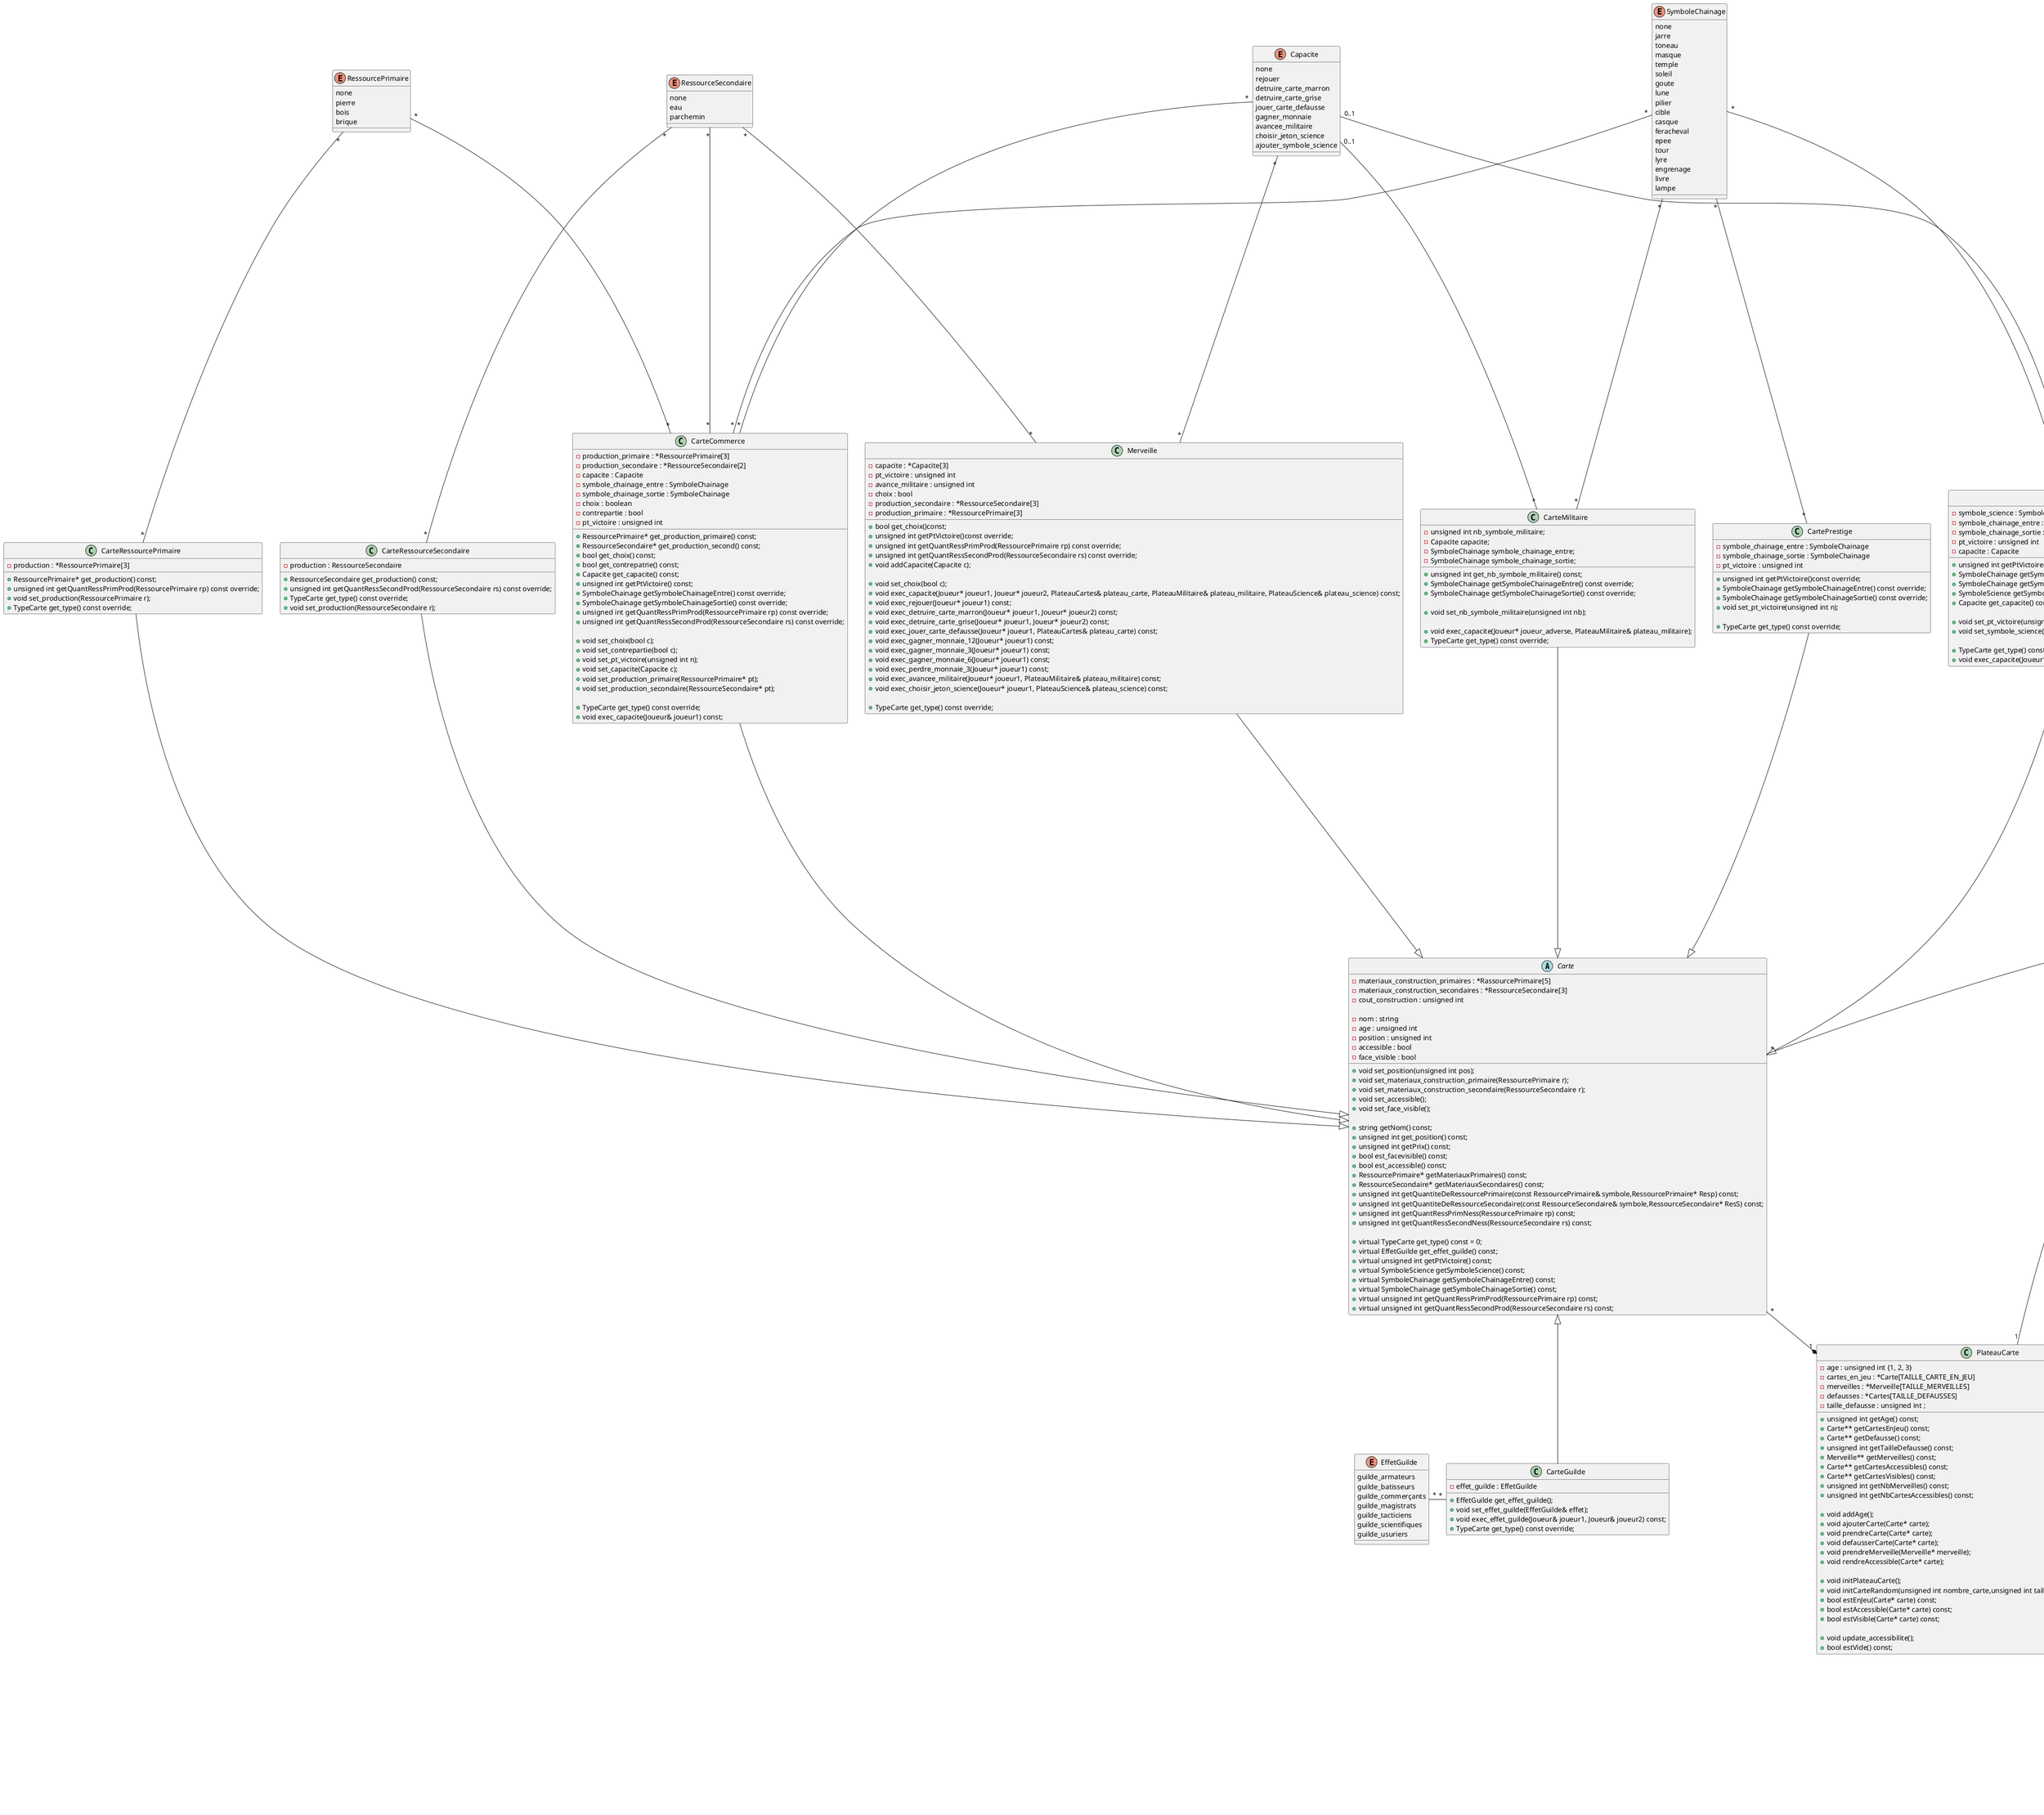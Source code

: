 @startuml Model 3

'les differentes cartes : 

'Cette classe rassemble les elements commun à chaques cartes 
abstract class Carte{
    - materiaux_construction_primaires : *RassourcePrimaire[5]
    - materiaux_construction_secondaires : *RessourceSecondaire[3]
    - cout_construction : unsigned int

    -nom : string
    -age : unsigned int
    -position : unsigned int
    -accessible : bool
    -face_visible : bool
    
    +void set_position(unsigned int pos);
    +void set_materiaux_construction_primaire(RessourcePrimaire r); 
    +void set_materiaux_construction_secondaire(RessourceSecondaire r);
    +void set_accessible();
    +void set_face_visible(); 

    +string getNom() const;
    +unsigned int get_position() const;
    +unsigned int getPrix() const;
    +bool est_facevisible() const;
    +bool est_accessible() const;
    +RessourcePrimaire* getMateriauxPrimaires() const;
    +RessourceSecondaire* getMateriauxSecondaires() const;
    +unsigned int getQuantiteDeRessourcePrimaire(const RessourcePrimaire& symbole,RessourcePrimaire* Resp) const;
    +unsigned int getQuantiteDeRessourceSecondaire(const RessourceSecondaire& symbole,RessourceSecondaire* ResS) const;
    +unsigned int getQuantRessPrimNess(RessourcePrimaire rp) const;
    +unsigned int getQuantRessSecondNess(RessourceSecondaire rs) const;

    +virtual TypeCarte get_type() const = 0;
    +virtual EffetGuilde get_effet_guilde() const;
    +virtual unsigned int getPtVictoire() const;
    +virtual SymboleScience getSymboleScience() const;
    +virtual SymboleChainage getSymboleChainageEntre() const;
    +virtual SymboleChainage getSymboleChainageSortie() const;
    +virtual unsigned int getQuantRessPrimProd(RessourcePrimaire rp) const;
    +virtual unsigned int getQuantRessSecondProd(RessourceSecondaire rs) const;
}

'Notes : J'ai compté pour les listes 4 et 2 en longueurs suffisent
'Age est une enumeration

'La methode gettype renvoie le type de la carte ("Science", "Militaire", "Commerce"...)

'out met tous les arguments d'etat de la carte a None, (position, facevisible et accessible)





'-----------------------------LES AUTRES CARTES--------------------'
'Hérite tous de la classe carte carte

'Une Merveille est techniquement une carte
class Merveille{
    - capacite : *Capacite[3]
    - pt_victoire : unsigned int
    - avance_militaire : unsigned int
    - choix : bool
    - production_secondaire : *RessourceSecondaire[3]
    - production_primaire : *RessourcePrimaire[3]

    + bool get_choix()const;
    + unsigned int getPtVictoire()const override;
    + unsigned int getQuantRessPrimProd(RessourcePrimaire rp) const override;
    + unsigned int getQuantRessSecondProd(RessourceSecondaire rs) const override;
    + void addCapacite(Capacite c); 
    
    + void set_choix(bool c);
    + void exec_capacite(Joueur* joueur1, Joueur* joueur2, PlateauCartes& plateau_carte, PlateauMilitaire& plateau_militaire, PlateauScience& plateau_science) const;
    + void exec_rejouer(Joueur* joueur1) const;
    + void exec_detruire_carte_marron(Joueur* joueur1, Joueur* joueur2) const;
    + void exec_detruire_carte_grise(Joueur* joueur1, Joueur* joueur2) const;
    + void exec_jouer_carte_defausse(Joueur* joueur1, PlateauCartes& plateau_carte) const;
    + void exec_gagner_monnaie_12(Joueur* joueur1) const;
    + void exec_gagner_monnaie_3(Joueur* joueur1) const;
    + void exec_gagner_monnaie_6(Joueur* joueur1) const;
    + void exec_perdre_monnaie_3(Joueur* joueur1) const;
    + void exec_avancee_militaire(Joueur* joueur1, PlateauMilitaire& plateau_militaire) const;
    + void exec_choisir_jeton_science(Joueur* joueur1, PlateauScience& plateau_science) const;

    + TypeCarte get_type() const override; 
}
'Les Merveille Grand Phare et Piree peuvent produire une ressource

'Les autres types de cartes

'Cartes marrons 
class CarteRessourcePrimaire{
    - production : *RessourcePrimaire[3]

    +RessourcePrimaire* get_production() const;
    +unsigned int getQuantRessPrimProd(RessourcePrimaire rp) const override;
    +void set_production(RessourcePrimaire r); 
    +TypeCarte get_type() const override;
}

'Cartes gris
class CarteRessourceSecondaire{
    - production : RessourceSecondaire

    +RessourceSecondaire get_production() const;
    +unsigned int getQuantRessSecondProd(RessourceSecondaire rs) const override;
    +TypeCarte get_type() const override;
    +void set_production(RessourceSecondaire r);
}
'Pas de liste car produit toujours 1 seul ressource

'Cartes Jaunes
class CarteCommerce{
    - production_primaire : *RessourcePrimaire[3]
    - production_secondaire : *RessourceSecondaire[2]
    - capacite : Capacite
    - symbole_chainage_entre : SymboleChainage
    - symbole_chainage_sortie : SymboleChainage
    - choix : boolean 
    - contrepartie : bool 
    - pt_victoire : unsigned int

    +RessourcePrimaire* get_production_primaire() const;
    +RessourceSecondaire* get_production_second() const;
    +bool get_choix() const;
    +bool get_contrepatrie() const;
    +Capacite get_capacite() const;
    +unsigned int getPtVictoire() const;
    +SymboleChainage getSymboleChainageEntre() const override;
    +SymboleChainage getSymboleChainageSortie() const override;
    +unsigned int getQuantRessPrimProd(RessourcePrimaire rp) const override;
    +unsigned int getQuantRessSecondProd(RessourceSecondaire rs) const override;

    +void set_choix(bool c);
    +void set_contrepartie(bool c);
    +void set_pt_victoire(unsigned int n);
    +void set_capacite(Capacite c);
    +void set_production_primaire(RessourcePrimaire* pt);
    +void set_production_secondaire(RessourceSecondaire* pt);

    +TypeCarte get_type() const override;
    +void exec_capacite(Joueur& joueur1) const;
}
'Choix defini si la production doit etre choisi entre differentes ressources ou non
'Contrepartie defini si il faut "acheter" la ressource produite ou non, on notera 0 si ce n'est pas le cas

'exec_capacite() regarde l'attribut "capacite", et execute la fonction correspondante
'on rajoutera un méssage d'erreur si la capacite n'est pas possible

'Cartes Verts
class CarteScience{
    - symbole_science : SymboleScience
    - symbole_chainage_entre : SymboleChainage
    - symbole_chainage_sortie : SymboleChainage
    - pt_victoire : unsigned int
    - capacite : Capacite

    +unsigned int getPtVictoire()const override;
    +SymboleChainage getSymboleChainageEntre() const override;
    +SymboleChainage getSymboleChainageSortie() const override;
    +SymboleScience getSymboleScience() const override;
    +Capacite get_capacite() const;

    +void set_pt_victoire(unsigned int n);
    +void set_symbole_science(SymboleScience s);

    +TypeCarte get_type() const override;
    +void exec_capacite(Joueur* joueur1, PlateauScience* plateau_science) const;

}
'SymboleScience est une enumerations des symboles Science disponible dans le jeu
'SymboleChainage est une enumerations des symboles Science disponible dans le jeu

'Cartes Rouges
class CarteMilitaire{
    -unsigned int nb_symbole_militaire;
    -Capacite capacite;
    -SymboleChainage symbole_chainage_entre;
    -SymboleChainage symbole_chainage_sortie;


    +unsigned int get_nb_symbole_militaire() const;
    +SymboleChainage getSymboleChainageEntre() const override;
    +SymboleChainage getSymboleChainageSortie() const override;

    +void set_nb_symbole_militaire(unsigned int nb);

    +void exec_capacite(Joueur* joueur_adverse, PlateauMilitaire& plateau_militaire);
    +TypeCarte get_type() const override;
}

'Cartes Bleu
class CartePrestige{
    - symbole_chainage_entre : SymboleChainage
    - symbole_chainage_sortie : SymboleChainage
    - pt_victoire : unsigned int

    +unsigned int getPtVictoire()const override;
    +SymboleChainage getSymboleChainageEntre() const override;
    +SymboleChainage getSymboleChainageSortie() const override;
    +void set_pt_victoire(unsigned int n);

    +TypeCarte get_type() const override;
}

'Cartes Violets
class CarteGuilde{
    - effet_guilde : EffetGuilde

    +EffetGuilde get_effet_guilde();
    +void set_effet_guilde(EffetGuilde& effet);
    +void exec_effet_guilde(Joueur& joueur1, Joueur& joueur2) const;
    +TypeCarte get_type() const override;

}
'EffetGuilde est un enumération defini après

'execEffetGuilde() effectue l'effet de guilde correspondant, a voir au niveau des arguments


CarteMilitaire --|> Carte
CarteCommerce --|> Carte
CarteScience --|> Carte
CartePrestige --|> Carte
Carte <|-- CarteGuilde
CarteRessourcePrimaire --|> Carte
CarteRessourceSecondaire --|> Carte
Merveille --|> Carte


'-----------------------------------------ATTENTION !!!-----------------------------------------------------'
'Tout elements se déclanchant qu'une seul fois, à la création de la carte est considéré comme une capacitée 
'Il existe une enumération capacité, définie plus loin

'---------------------------------------ENUMERATIONS LIE AUX CARTES-----------------------------------------'



'Permet de ne pas payer une carte si elle comporte le meme symbole qu'une carte déja construite par le joueur
enum SymboleChainage{
    none
    jarre 
    toneau
    masque 
    temple 
    soleil 
    goute 
    lune 
    pilier 
    cible 
    casque 
    feracheval 
    epee 
    tour 
    lyre 
    engrenage 
    livre 
    lampe 
}

SymboleChainage "*" -- "*" CartePrestige
SymboleChainage "*" -- "*" CarteMilitaire
SymboleChainage "*" -- "*" CarteScience
SymboleChainage "*" -- "*" CarteCommerce

'Symbole se trouvant sur les cartes sciences, 
'2 symbole similaire entraine la prise d'une jeton science pour le joueur, 
'6 symbole different entraine une victoire scientifique
enum SymboleScience{
    roue 
    plume 
    pilon 
    balance 
    globeterrestre 
    filaplomb
    bateau 
}

SymboleScience "*" -- "*" CarteScience

'Enumerations contenant les differents effets de Guilde (cartes violettes)
enum EffetGuilde{
    guilde_armateurs
    guilde_batisseurs
    guilde_commerçants
    guilde_magistrats
    guilde_tacticiens
    guilde_scientifiques
    guilde_usuriers
}
'Se referer à la fiche dans le docs pour les effets de chaques guides
EffetGuilde "*" - "*" CarteGuilde

'Les differentes capacité retrouvables sur certaines cartes, notement sur les cartes Merveille, militaire et de commerce
enum Capacite{
    none
    rejouer
    detruire_carte_marron
    detruire_carte_grise
    jouer_carte_defausse
    gagner_monnaie
    avancee_militaire
    choisir_jeton_science
    ajouter_symbole_science
}
'Je pense que les noms sont suffisement explicites, mais n'hésitez pas à poser des question si ce n'est pas clair

Capacite "*"  -- "*" CarteCommerce
Capacite "0..1"  -- "*" CarteMilitaire
Capacite "*"  -- "*" Merveille
Capacite "0..1" -- "*" CarteScience


'Les Ressources sont utilisé par les joureurs pour construir des batiments
'Elles sont produites par certaines cartes
enum RessourcePrimaire{
    none
    pierre
    bois
    brique
}

RessourcePrimaire  "*" -- "*" CarteRessourcePrimaire
RessourcePrimaire  "*" -- "*" CarteCommerce


enum RessourceSecondaire{
    none
    eau
    parchemin
}

RessourceSecondaire "*" -- "*" CarteRessourceSecondaire
RessourceSecondaire "*" -- "*" CarteCommerce
RessourceSecondaire "*" -- "*" Merveille



'-------------------------LES JETONS SCIENCES------------------------'
'Il sont au nombre de 10 avec des effets uniques

class JetonScience{
    - capacite : CapaciteScience

    + void exec_capacite_science(Joueur* joueur) const;
    + CapaciteScience get_capacite() const;
}
'CapaciteScience est une enumération des effets de chaques jetons, voir ci dessous

'Capacité déclanchées par les jetons sciences
enum CapaciteScience{
    none
    agriculture
    architecture
    economie
    loi
    maconnerie
    urbanisme
    theologie
    strategie
    philosophie
    mathematique
}
'Ce référer à la fiche pour les detailles de chaques capacitées
JetonScience "1" *-- "1" CapaciteScience

class JetonMalus{
    -malus : unsigned int 
    -position : unsigned int < Dim_plateau_militaire
    -joueur : Joueur*

    +unsigned int get_positon()const;
    +unsigned int get_malus()const;
    +void exec_malus();

}

class PlateauMilitaire{
    -avance_win : const int;
    -avance : unsigned int 
    -Dim_jetons_malus : const int;
    -liste_jetons_malus : JetonMalus**;
    -joueur_derriere : Joueur*;
    

    +void update_avance(unsigned int a, Joueur& joueur_cible);
    +void retirer_jeton_malus(JetonMalus& jeton);
    +JetonMalus* jeton_malus_ici() const;
    +bool gagneMilitairement(Joueur* joueur) const; 
    +Joueur* getJoueurDerriere() const;
    +unsigned int getAvance() const;
}

PlateauMilitaire "1" *-- "4" JetonMalus
'Jdevant permet a la fois, en composant avec avance de savoir la position du jetons d'avancée miliaire
'Permet egalement de savoir directement quelle joueur est le moins avancé militairement, 
'ce qui permet de savoir quelles est le joueur qui doit commencer le nouvel age, ainsi que le joueur qui doit subir un malus

'updateavance(unsigned int, Joueur) permet d'avancer 
'le jeton d'un certain nombre de case en faveur du Joueur donnée en argument, (modifie avance et Jderiere si necessaire)

'retirer_jeton permet de retirer le jeton d'une case alors le joueur le moins avancé militairement subit un malus, 
'Utiliser la fonction appliquerCapacite de JetonMalus


'    - merveille_j1 : &Merveille[4]
'    - merveille_j2 : &Mervielle[4]
' il y'a une redondance ici parceque les merveilles construites appartiennent à la classe Joueur
'j'ai donc enlevé

class PlateauCarte{
    - age : unsigned int {1, 2, 3}
    - cartes_en_jeu : *Carte[TAILLE_CARTE_EN_JEU]
    - merveilles : *Merveille[TAILLE_MERVEILLES]
    - defausses : *Cartes[TAILLE_DEFAUSSES]
    - taille_defausse : unsigned int ; 

    + unsigned int getAge() const;
    + Carte** getCartesEnJeu() const;
    + Carte** getDefausse() const;
    + unsigned int getTailleDefausse() const;
    + Merveille** getMerveilles() const;
    + Carte** getCartesAccessibles() const; 
    + Carte** getCartesVisibles() const; 
    + unsigned int getNbMerveilles() const; 
    + unsigned int getNbCartesAccessibles() const;

    + void addAge(); 
    + void ajouterCarte(Carte* carte); 
    + void prendreCarte(Carte* carte); 
    + void defausserCarte(Carte* carte); 
    + void prendreMerveille(Merveille* merveille); 
    + void rendreAccessible(Carte* carte);

    + void initPlateauCarte();
    + void initCarteRandom(unsigned int nombre_carte,unsigned int taille_tableau, Carte** tableau_cartes); 
    + bool estEnJeu(Carte* carte) const; 
    + bool estAccessible(Carte* carte) const; 
    + bool estVisible(Carte* carte) const; 

    + void update_accessibilite();
    + bool estVide() const; 
}

'set_age modifie l'age du plateau carte
'La methode rendaccessible(&Carte) permet de rendre FaceVisible et Accessible la carte Carte
'La methode prendre(&Carte) permet de supprimer la carte de la liste carte en Jeu
'La methode deffausser(&Carte) permet de mettre en defausse la carte et de la suprimmer de la liste des cartes en jeu
'getcartevisible() renvoie la liste des cartes faces visibles
'getcarteaccessible() renvoie la liste des cartes accessibles et donc face visible



'Le plateau Scientifique permet de gerer les jetons scientifique
class PlateauScience{
    -Dim_jetons_in_game : const int ;
    -Dim_liste_position : const int ;
    -Dim_jetons_out_game : const int ;
    -jeton_in_game : JetonScience*;
    -liste_position : unsigned int**;
    -jeton_out_game : JetonScience**;

    +JetonScience** tirer_jeton_out_game();
    +void retirer_jeton_out_game(JetonScience& jeton);
    +void retirer_jeton_in_game(JetonScience& jeton);
    +void ajouter_jeton_in_game(JetonScience& jeton);
    +void ajouter_jeton_out_game(JetonScience& jeton);
    +JetonScience** getJetonInGame() const;

}

PlateauScience  "1" *-- "5" JetonScience

'JetonInGame represente les jetons visibles et recupérables par les joueurs
'JetonsOutGame sont les jetons non tiré pour la partie, qui sont quand meme récuperables grace à des merveilles

'tirerjeton() tire 3 jeton aléatoirement dans jetonOUtGame, utilisé par la capacitée choisirjeton
'retirer jeton, retire le jeton ayant pour position Position de la liste jetonInGame


'/////////////IMPORTANT\\\\\\\\\\\\\\\
' Après réfléxion, je pense qu'il faut laisser les cartes et Merveilles crée dans les classes joueurs et non dans des plateaux appareant au joureurs 
'Car pour l'interface graphique ca ne change rien, et ce sera plus simple pour acceder au differents cout, sans avoir a aller chercher les cartes crées dans des plateau séparé de joueurs


'plateaumilitaire decrit l'avancé militaire d'un joueur vers le camps adverse, 
'nbmerveilles renseigne le nombre de merveilles déjà construites, pour rappel, on ne peut construire que 7 merveille dans une partie
Carte "*" --* "1" PlateauCarte
Joueur "2" -- "1" PlateauCarte
Joueur "2" -- "1" PlateauScience
Joueur "2" -- "1" PlateauMilitaire


'-------------------------------GESTION DU PLATEAU DE JEU------------------------

'comment gérer la class ressource ????
'à revoir

'Cette classe decrit l'etat du plateau de jeu à chaque instant
class Joueur{
    - cartes_construite : *Carte[60]
    - merveille_construite : *Merveille[5]
    - merveille_non_construite : *Merveille[5]
    - monnaie : unsigned int
    - pt_victoire: unsigned int
    - nb_jetons : unsigned int
    - rejouer : bool
    - ressources : Ressource
    - capacites : CapaciteJeton
    - symboles_science : SymbolesScience
    - symboles_chainage : SymbolesChainage
    - effets : Effets

    + unsigned int getMonnaie() const;
    + unsigned int getPtVictoire()const; 
    + unsigned int getNbCartesConstruites() const;
    + unsigned int getNbMerveillesConstruites()const;
    + unsigned int getNbMerveillesNonConstruites()const;
    + unsigned int getNbJetonsScience() const;
    + SymbolesScience getSymbolesScience() const; 
    + CapaciteJeton getCapacitesJetons() const; 
    + Effets getEffetsGuilde() const; 
    + SymbolesChainage getSymbolesChainage() const ; 
    + unsigned int getNbCartesType(std::string type) const; 
    + unsigned int getQuantiteDeRessourcePrimaire(const RessourcePrimaire& symbole) const; 
    + unsigned int getQuantiteDeRessourceSecondaire(const RessourceSecondaire& symbole) const;
    + Ressource* getRessources(); 
    + bool getRejouer() const; 
    + Carte** getCartesConstruites(); 
    + Merveille** getMerveillesNonConstruites();
    + bool isInMerveillesNonConstruites(Merveille* merveille);

    + void setMonnaie(unsigned int argent); 
    + void setPtVictoire(unsigned int p); 
    + void setRessource(RessourcePrimaire rp, unsigned int quantite); 
    + void setRessource(RessourceSecondaire rs, unsigned int quantite); 
    + void addCapaciteJeton(const CapaciteScience& jeton); 
    + void setMerveille(Merveille* merveille); 
    + void setRejouerTrue(); 
    + void setRejouerFalse(); 

    + void construireJeton(JetonScience* jeton);  
    + unsigned int getNbSymbolesScience()const; 
    + bool gagneScientifiquement() const ;
    + void addSymboleScience(const SymboleScience s, PlateauScience* plateau_science);
    + void addSymboleBalance(); 
    + void removeSymboleScience(SymboleScience& s); 
    + void ajouterRessource(RessourcePrimaire rp, unsigned int quant); 
    + void ajouterRessource(RessourceSecondaire rs, unsigned int quant); 
    + void retirerRessource(RessourcePrimaire rp, unsigned int quant); 
    + void retirerRessource(RessourceSecondaire rs, unsigned int quant); 
    + void addEffetGuilde(EffetGuilde effet);
    + void removeEffetGuilde(EffetGuilde effet);
    + void setSymboleChainage(SymboleChainage s, bool var); 
    + void addSymboleChainage(SymboleChainage s); 
    + void removeSymboleChainage(SymboleChainage s); 
    + bool possedeSymboleChainage(SymboleChainage s) const; 
    + void gagnerArgent(int argent); 
    + void gagnerPtVictoire(unsigned int p); 
    + void retirerCarte(Carte* carte); 
    + void updateRessourcesCarte(Carte* carte); 
    + void updatePtVictoireCarte(Carte* carte); 
    + void updateSymbolesChainageCarte(Carte* carte); 
    + void updateSymbolesScienceCarte(Carte* carte, PlateauScience* plateau_science); 
    + void updateEffetsGuilde(Carte* carte); 
    + void addCarte(Carte* carte, PlateauScience* plateau_science); 
    + unsigned int getCout(const Carte& carte, Joueur& adversaire); 
    + virtual Carte* choisirCarte(Carte** liste_cartes, unsigned int taille_tableau);
    + Merveille* choisirCarte(Merveille** liste_merveilles, unsigned int taille_tableau);
    + virtual JetonScience* choisirJetonScience(JetonScience** liste_jetons, unsigned int taille_tableau);
    + Action choisir_action(PlateauCartes* p); 
    + virtual Action choisir_action(Action* actions); 
}
'60 car 20*3 = 60 le nombre de carte max qu'un joueur vera dans sa partie
'La fonction Verifie que la carte est accessible sur le Plateau (probablement via une méthode implémenté dans Plateau),
'Et effetue l'Action choisit par le joueur

'Si l'action choisit est construir ou merveille, alors le fonction vérifira que la carte ou la merveille est construissable puis l'ajoutera aux carte construites
'Si l'action chosit est de défausser la carte, la carte sera ajouté à la défausse du Plateau, et le joueur gagnera de la monnaie, 
'Dans tout les cas, la carte sera suprimé des cartes accésibles du plateau

'La méthode updatemonnaie permet d'ajouter ou retirer une quantité de monnaie donnée au joueur 

'La méthode getProduction() renvoie la production du joueur, pour cela elle interoge les cartes situées dans Carte

'La méthode getcout(Carte) renvoie le cout en monnaie, pour la construction de la carte Carte

'La méthode estconstructible(Carte) prend une carte en arguement Carte, et le joueur, car on fait Joueur.estconstructible(Carte)
'renvoie les cartes consturctible par le joueur, cad les cartes tel que Joueur.getcout(Carte) <= monnaie

'La fonction construire(Carte), ajoute Carte à carteconstruite et retire Joueur.getcout(Carte) à Joueur.monnaie 

'getptdevictoire() calcule le nombre de Pt de victoire du joueur, à executer en fin de partie

'Choisir action Carte, demande au joueur de Choisir une carte ACCESSIBLE, une fois la carte choisit elle est soit defaussé, soit construite, soit elle construit une merveille
Joueur "2" -- "*" Carte

class IARandom{
    + Action choisir_action(Action* actions) override ; 
    + Carte* choisirCarte(Carte** liste_cartes, unsigned int taille_tableau) override;
    + JetonScience* choisirJetonScience(JetonScience** liste_jetons, unsigned int taille_tableau) override;
}

IARandom --|> Joueur

@enduml
